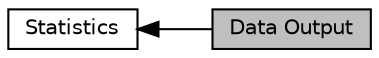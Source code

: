 digraph "Data Output"
{
  edge [fontname="Helvetica",fontsize="10",labelfontname="Helvetica",labelfontsize="10"];
  node [fontname="Helvetica",fontsize="10",shape=record];
  rankdir=LR;
  Node0 [label="Data Output",height=0.2,width=0.4,color="black", fillcolor="grey75", style="filled", fontcolor="black"];
  Node1 [label="Statistics",height=0.2,width=0.4,color="black", fillcolor="white", style="filled",URL="$d4/d2a/group__stats.html"];
  Node1->Node0 [shape=plaintext, dir="back", style="solid"];
}
